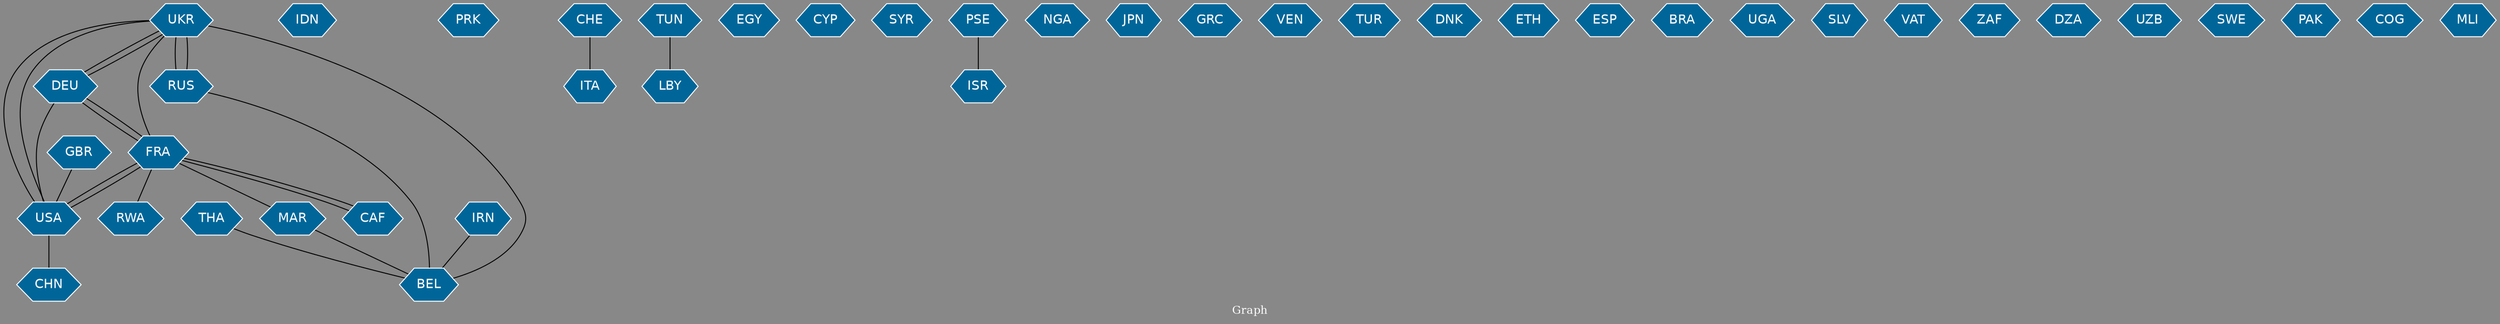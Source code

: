 // Countries together in item graph
graph {
	graph [bgcolor="#888888" fontcolor=white fontsize=12 label="Graph" outputorder=edgesfirst overlap=prism]
	node [color=white fillcolor="#006699" fontcolor=white fontname=Helvetica shape=hexagon style=filled]
	edge [arrowhead=open color=black fontcolor=white fontname=Courier fontsize=12]
		UKR [label=UKR]
		THA [label=THA]
		DEU [label=DEU]
		RUS [label=RUS]
		IDN [label=IDN]
		USA [label=USA]
		PRK [label=PRK]
		ITA [label=ITA]
		GBR [label=GBR]
		TUN [label=TUN]
		LBY [label=LBY]
		EGY [label=EGY]
		CYP [label=CYP]
		SYR [label=SYR]
		PSE [label=PSE]
		RWA [label=RWA]
		FRA [label=FRA]
		NGA [label=NGA]
		CHE [label=CHE]
		MAR [label=MAR]
		BEL [label=BEL]
		JPN [label=JPN]
		ISR [label=ISR]
		GRC [label=GRC]
		VEN [label=VEN]
		TUR [label=TUR]
		IRN [label=IRN]
		DNK [label=DNK]
		ETH [label=ETH]
		ESP [label=ESP]
		BRA [label=BRA]
		UGA [label=UGA]
		SLV [label=SLV]
		VAT [label=VAT]
		CAF [label=CAF]
		ZAF [label=ZAF]
		DZA [label=DZA]
		CHN [label=CHN]
		UZB [label=UZB]
		SWE [label=SWE]
		PAK [label=PAK]
		COG [label=COG]
		MLI [label=MLI]
			FRA -- USA [weight=2]
			UKR -- FRA [weight=2]
			DEU -- UKR [weight=1]
			UKR -- RUS [weight=7]
			IRN -- BEL [weight=1]
			CAF -- FRA [weight=1]
			MAR -- BEL [weight=1]
			DEU -- FRA [weight=1]
			USA -- UKR [weight=3]
			UKR -- DEU [weight=3]
			CHE -- ITA [weight=1]
			FRA -- MAR [weight=1]
			TUN -- LBY [weight=1]
			THA -- BEL [weight=1]
			FRA -- CAF [weight=1]
			USA -- DEU [weight=1]
			RUS -- BEL [weight=1]
			UKR -- USA [weight=2]
			RUS -- UKR [weight=8]
			USA -- FRA [weight=7]
			PSE -- ISR [weight=1]
			USA -- CHN [weight=1]
			FRA -- RWA [weight=1]
			FRA -- DEU [weight=1]
			GBR -- USA [weight=1]
			BEL -- UKR [weight=1]
}